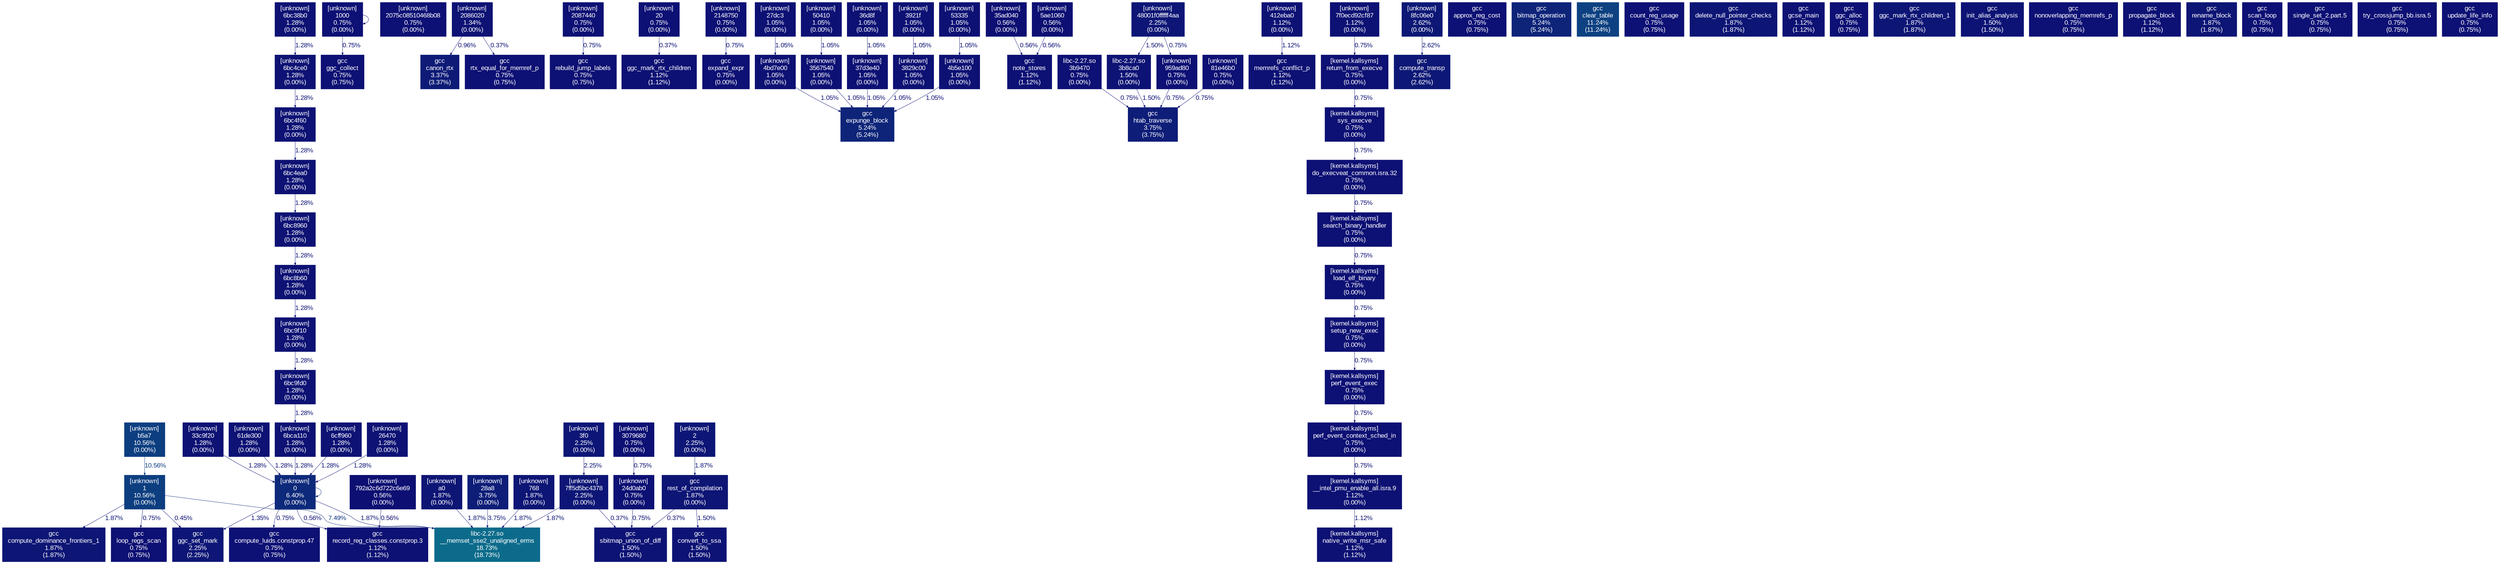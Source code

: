 digraph {
	graph [fontname=Arial, nodesep=0.125, ranksep=0.25];
	node [fontcolor=white, fontname=Arial, height=0, shape=box, style=filled, width=0];
	edge [fontname=Arial];
	"0:[unknown]" [color="#0d297b", fontcolor="#ffffff", fontsize="10.00", label="[unknown]\n0\n6.40%\n(0.00%)"];
	"0:[unknown]" -> "0:[unknown]" [arrowsize="0.35", color="#0d297b", fontcolor="#0d297b", fontsize="10.00", label="", labeldistance="0.50", penwidth="0.50"];
	"0:[unknown]" -> "__memset_sse2_unaligned_erms:/lib64/libc-2.27.so" [arrowsize="0.35", color="#0d1575", fontcolor="#0d1575", fontsize="10.00", label="1.87%", labeldistance="0.50", penwidth="0.50"];
	"0:[unknown]" -> "compute_luids.constprop.47:/scratch/s1576261/spec-prof/install-spec-prof/CPU2006/403.gcc/exe/gcc" [arrowsize="0.35", color="#0d1074", fontcolor="#0d1074", fontsize="10.00", label="0.75%", labeldistance="0.50", penwidth="0.50"];
	"0:[unknown]" -> "ggc_set_mark:/scratch/s1576261/spec-prof/install-spec-prof/CPU2006/403.gcc/exe/gcc" [arrowsize="0.35", color="#0d1274", fontcolor="#0d1274", fontsize="10.00", label="1.35%", labeldistance="0.50", penwidth="0.50"];
	"0:[unknown]" -> "record_reg_classes.constprop.3:/scratch/s1576261/spec-prof/install-spec-prof/CPU2006/403.gcc/exe/gcc" [arrowsize="0.35", color="#0d0f73", fontcolor="#0d0f73", fontsize="10.00", label="0.56%", labeldistance="0.50", penwidth="0.50"];
	"1000:[unknown]" [color="#0d1074", fontcolor="#ffffff", fontsize="10.00", label="[unknown]\n1000\n0.75%\n(0.00%)"];
	"1000:[unknown]" -> "1000:[unknown]" [arrowsize="0.35", color="#0d1074", fontcolor="#0d1074", fontsize="10.00", label="", labeldistance="0.50", penwidth="0.50"];
	"1000:[unknown]" -> "ggc_collect:/scratch/s1576261/spec-prof/install-spec-prof/CPU2006/403.gcc/exe/gcc" [arrowsize="0.35", color="#0d1074", fontcolor="#0d1074", fontsize="10.00", label="0.75%", labeldistance="0.50", penwidth="0.50"];
	"1:[unknown]" [color="#0d3e80", fontcolor="#ffffff", fontsize="10.00", label="[unknown]\n1\n10.56%\n(0.00%)"];
	"1:[unknown]" -> "__memset_sse2_unaligned_erms:/lib64/libc-2.27.so" [arrowsize="0.35", color="#0d2e7c", fontcolor="#0d2e7c", fontsize="10.00", label="7.49%", labeldistance="0.50", penwidth="0.50"];
	"1:[unknown]" -> "compute_dominance_frontiers_1:/scratch/s1576261/spec-prof/install-spec-prof/CPU2006/403.gcc/exe/gcc" [arrowsize="0.35", color="#0d1575", fontcolor="#0d1575", fontsize="10.00", label="1.87%", labeldistance="0.50", penwidth="0.50"];
	"1:[unknown]" -> "ggc_set_mark:/scratch/s1576261/spec-prof/install-spec-prof/CPU2006/403.gcc/exe/gcc" [arrowsize="0.35", color="#0d0f73", fontcolor="#0d0f73", fontsize="10.00", label="0.45%", labeldistance="0.50", penwidth="0.50"];
	"1:[unknown]" -> "loop_regs_scan:/scratch/s1576261/spec-prof/install-spec-prof/CPU2006/403.gcc/exe/gcc" [arrowsize="0.35", color="#0d1074", fontcolor="#0d1074", fontsize="10.00", label="0.75%", labeldistance="0.50", penwidth="0.50"];
	"2075c08510468b08:[unknown]" [color="#0d1074", fontcolor="#ffffff", fontsize="10.00", label="[unknown]\n2075c08510468b08\n0.75%\n(0.00%)"];
	"2086020:[unknown]" [color="#0d1274", fontcolor="#ffffff", fontsize="10.00", label="[unknown]\n2086020\n1.34%\n(0.00%)"];
	"2086020:[unknown]" -> "canon_rtx:/scratch/s1576261/spec-prof/install-spec-prof/CPU2006/403.gcc/exe/gcc" [arrowsize="0.35", color="#0d1174", fontcolor="#0d1174", fontsize="10.00", label="0.96%", labeldistance="0.50", penwidth="0.50"];
	"2086020:[unknown]" -> "rtx_equal_for_memref_p:/scratch/s1576261/spec-prof/install-spec-prof/CPU2006/403.gcc/exe/gcc" [arrowsize="0.35", color="#0d0e73", fontcolor="#0d0e73", fontsize="10.00", label="0.37%", labeldistance="0.50", penwidth="0.50"];
	"2087440:[unknown]" [color="#0d1074", fontcolor="#ffffff", fontsize="10.00", label="[unknown]\n2087440\n0.75%\n(0.00%)"];
	"2087440:[unknown]" -> "rebuild_jump_labels:/scratch/s1576261/spec-prof/install-spec-prof/CPU2006/403.gcc/exe/gcc" [arrowsize="0.35", color="#0d1074", fontcolor="#0d1074", fontsize="10.00", label="0.75%", labeldistance="0.50", penwidth="0.50"];
	"20:[unknown]" [color="#0d1074", fontcolor="#ffffff", fontsize="10.00", label="[unknown]\n20\n0.75%\n(0.00%)"];
	"20:[unknown]" -> "ggc_mark_rtx_children:/scratch/s1576261/spec-prof/install-spec-prof/CPU2006/403.gcc/exe/gcc" [arrowsize="0.35", color="#0d0e73", fontcolor="#0d0e73", fontsize="10.00", label="0.37%", labeldistance="0.50", penwidth="0.50"];
	"2148750:[unknown]" [color="#0d1074", fontcolor="#ffffff", fontsize="10.00", label="[unknown]\n2148750\n0.75%\n(0.00%)"];
	"2148750:[unknown]" -> "expand_expr:/scratch/s1576261/spec-prof/install-spec-prof/CPU2006/403.gcc/exe/gcc" [arrowsize="0.35", color="#0d1074", fontcolor="#0d1074", fontsize="10.00", label="0.75%", labeldistance="0.50", penwidth="0.50"];
	"24d0ab0:[unknown]" [color="#0d1074", fontcolor="#ffffff", fontsize="10.00", label="[unknown]\n24d0ab0\n0.75%\n(0.00%)"];
	"24d0ab0:[unknown]" -> "sbitmap_union_of_diff:/scratch/s1576261/spec-prof/install-spec-prof/CPU2006/403.gcc/exe/gcc" [arrowsize="0.35", color="#0d1074", fontcolor="#0d1074", fontsize="10.00", label="0.75%", labeldistance="0.50", penwidth="0.50"];
	"26470:[unknown]" [color="#0d1274", fontcolor="#ffffff", fontsize="10.00", label="[unknown]\n26470\n1.28%\n(0.00%)"];
	"26470:[unknown]" -> "0:[unknown]" [arrowsize="0.35", color="#0d1274", fontcolor="#0d1274", fontsize="10.00", label="1.28%", labeldistance="0.50", penwidth="0.50"];
	"27dc3:[unknown]" [color="#0d1174", fontcolor="#ffffff", fontsize="10.00", label="[unknown]\n27dc3\n1.05%\n(0.00%)"];
	"27dc3:[unknown]" -> "4bd7e00:[unknown]" [arrowsize="0.35", color="#0d1174", fontcolor="#0d1174", fontsize="10.00", label="1.05%", labeldistance="0.50", penwidth="0.50"];
	"28a8:[unknown]" [color="#0d1d78", fontcolor="#ffffff", fontsize="10.00", label="[unknown]\n28a8\n3.75%\n(0.00%)"];
	"28a8:[unknown]" -> "__memset_sse2_unaligned_erms:/lib64/libc-2.27.so" [arrowsize="0.35", color="#0d1d78", fontcolor="#0d1d78", fontsize="10.00", label="3.75%", labeldistance="0.50", penwidth="0.50"];
	"2:[unknown]" [color="#0d1676", fontcolor="#ffffff", fontsize="10.00", label="[unknown]\n2\n2.25%\n(0.00%)"];
	"2:[unknown]" -> "rest_of_compilation:/scratch/s1576261/spec-prof/install-spec-prof/CPU2006/403.gcc/exe/gcc" [arrowsize="0.35", color="#0d1575", fontcolor="#0d1575", fontsize="10.00", label="1.87%", labeldistance="0.50", penwidth="0.50"];
	"3079680:[unknown]" [color="#0d1074", fontcolor="#ffffff", fontsize="10.00", label="[unknown]\n3079680\n0.75%\n(0.00%)"];
	"3079680:[unknown]" -> "24d0ab0:[unknown]" [arrowsize="0.35", color="#0d1074", fontcolor="#0d1074", fontsize="10.00", label="0.75%", labeldistance="0.50", penwidth="0.50"];
	"33c9f20:[unknown]" [color="#0d1274", fontcolor="#ffffff", fontsize="10.00", label="[unknown]\n33c9f20\n1.28%\n(0.00%)"];
	"33c9f20:[unknown]" -> "0:[unknown]" [arrowsize="0.35", color="#0d1274", fontcolor="#0d1274", fontsize="10.00", label="1.28%", labeldistance="0.50", penwidth="0.50"];
	"3567540:[unknown]" [color="#0d1174", fontcolor="#ffffff", fontsize="10.00", label="[unknown]\n3567540\n1.05%\n(0.00%)"];
	"3567540:[unknown]" -> "expunge_block:/scratch/s1576261/spec-prof/install-spec-prof/CPU2006/403.gcc/exe/gcc" [arrowsize="0.35", color="#0d1174", fontcolor="#0d1174", fontsize="10.00", label="1.05%", labeldistance="0.50", penwidth="0.50"];
	"35ad040:[unknown]" [color="#0d0f73", fontcolor="#ffffff", fontsize="10.00", label="[unknown]\n35ad040\n0.56%\n(0.00%)"];
	"35ad040:[unknown]" -> "note_stores:/scratch/s1576261/spec-prof/install-spec-prof/CPU2006/403.gcc/exe/gcc" [arrowsize="0.35", color="#0d0f73", fontcolor="#0d0f73", fontsize="10.00", label="0.56%", labeldistance="0.50", penwidth="0.50"];
	"36d8f:[unknown]" [color="#0d1174", fontcolor="#ffffff", fontsize="10.00", label="[unknown]\n36d8f\n1.05%\n(0.00%)"];
	"36d8f:[unknown]" -> "37d3e40:[unknown]" [arrowsize="0.35", color="#0d1174", fontcolor="#0d1174", fontsize="10.00", label="1.05%", labeldistance="0.50", penwidth="0.50"];
	"37d3e40:[unknown]" [color="#0d1174", fontcolor="#ffffff", fontsize="10.00", label="[unknown]\n37d3e40\n1.05%\n(0.00%)"];
	"37d3e40:[unknown]" -> "expunge_block:/scratch/s1576261/spec-prof/install-spec-prof/CPU2006/403.gcc/exe/gcc" [arrowsize="0.35", color="#0d1174", fontcolor="#0d1174", fontsize="10.00", label="1.05%", labeldistance="0.50", penwidth="0.50"];
	"3829c00:[unknown]" [color="#0d1174", fontcolor="#ffffff", fontsize="10.00", label="[unknown]\n3829c00\n1.05%\n(0.00%)"];
	"3829c00:[unknown]" -> "expunge_block:/scratch/s1576261/spec-prof/install-spec-prof/CPU2006/403.gcc/exe/gcc" [arrowsize="0.35", color="#0d1174", fontcolor="#0d1174", fontsize="10.00", label="1.05%", labeldistance="0.50", penwidth="0.50"];
	"3921f:[unknown]" [color="#0d1174", fontcolor="#ffffff", fontsize="10.00", label="[unknown]\n3921f\n1.05%\n(0.00%)"];
	"3921f:[unknown]" -> "3829c00:[unknown]" [arrowsize="0.35", color="#0d1174", fontcolor="#0d1174", fontsize="10.00", label="1.05%", labeldistance="0.50", penwidth="0.50"];
	"3b8ca0:/lib64/libc-2.27.so" [color="#0d1375", fontcolor="#ffffff", fontsize="10.00", label="libc-2.27.so\n3b8ca0\n1.50%\n(0.00%)"];
	"3b8ca0:/lib64/libc-2.27.so" -> "htab_traverse:/scratch/s1576261/spec-prof/install-spec-prof/CPU2006/403.gcc/exe/gcc" [arrowsize="0.35", color="#0d1375", fontcolor="#0d1375", fontsize="10.00", label="1.50%", labeldistance="0.50", penwidth="0.50"];
	"3b9470:/lib64/libc-2.27.so" [color="#0d1074", fontcolor="#ffffff", fontsize="10.00", label="libc-2.27.so\n3b9470\n0.75%\n(0.00%)"];
	"3b9470:/lib64/libc-2.27.so" -> "htab_traverse:/scratch/s1576261/spec-prof/install-spec-prof/CPU2006/403.gcc/exe/gcc" [arrowsize="0.35", color="#0d1074", fontcolor="#0d1074", fontsize="10.00", label="0.75%", labeldistance="0.50", penwidth="0.50"];
	"3f0:[unknown]" [color="#0d1676", fontcolor="#ffffff", fontsize="10.00", label="[unknown]\n3f0\n2.25%\n(0.00%)"];
	"3f0:[unknown]" -> "7ff5d5bc4378:[unknown]" [arrowsize="0.35", color="#0d1676", fontcolor="#0d1676", fontsize="10.00", label="2.25%", labeldistance="0.50", penwidth="0.50"];
	"412eba0:[unknown]" [color="#0d1174", fontcolor="#ffffff", fontsize="10.00", label="[unknown]\n412eba0\n1.12%\n(0.00%)"];
	"412eba0:[unknown]" -> "memrefs_conflict_p:/scratch/s1576261/spec-prof/install-spec-prof/CPU2006/403.gcc/exe/gcc" [arrowsize="0.35", color="#0d1174", fontcolor="#0d1174", fontsize="10.00", label="1.12%", labeldistance="0.50", penwidth="0.50"];
	"48001f0ffffff4aa:[unknown]" [color="#0d1676", fontcolor="#ffffff", fontsize="10.00", label="[unknown]\n48001f0ffffff4aa\n2.25%\n(0.00%)"];
	"48001f0ffffff4aa:[unknown]" -> "3b8ca0:/lib64/libc-2.27.so" [arrowsize="0.35", color="#0d1375", fontcolor="#0d1375", fontsize="10.00", label="1.50%", labeldistance="0.50", penwidth="0.50"];
	"48001f0ffffff4aa:[unknown]" -> "959ad80:[unknown]" [arrowsize="0.35", color="#0d1074", fontcolor="#0d1074", fontsize="10.00", label="0.75%", labeldistance="0.50", penwidth="0.50"];
	"4b5e100:[unknown]" [color="#0d1174", fontcolor="#ffffff", fontsize="10.00", label="[unknown]\n4b5e100\n1.05%\n(0.00%)"];
	"4b5e100:[unknown]" -> "expunge_block:/scratch/s1576261/spec-prof/install-spec-prof/CPU2006/403.gcc/exe/gcc" [arrowsize="0.35", color="#0d1174", fontcolor="#0d1174", fontsize="10.00", label="1.05%", labeldistance="0.50", penwidth="0.50"];
	"4bd7e00:[unknown]" [color="#0d1174", fontcolor="#ffffff", fontsize="10.00", label="[unknown]\n4bd7e00\n1.05%\n(0.00%)"];
	"4bd7e00:[unknown]" -> "expunge_block:/scratch/s1576261/spec-prof/install-spec-prof/CPU2006/403.gcc/exe/gcc" [arrowsize="0.35", color="#0d1174", fontcolor="#0d1174", fontsize="10.00", label="1.05%", labeldistance="0.50", penwidth="0.50"];
	"50410:[unknown]" [color="#0d1174", fontcolor="#ffffff", fontsize="10.00", label="[unknown]\n50410\n1.05%\n(0.00%)"];
	"50410:[unknown]" -> "3567540:[unknown]" [arrowsize="0.35", color="#0d1174", fontcolor="#0d1174", fontsize="10.00", label="1.05%", labeldistance="0.50", penwidth="0.50"];
	"53335:[unknown]" [color="#0d1174", fontcolor="#ffffff", fontsize="10.00", label="[unknown]\n53335\n1.05%\n(0.00%)"];
	"53335:[unknown]" -> "4b5e100:[unknown]" [arrowsize="0.35", color="#0d1174", fontcolor="#0d1174", fontsize="10.00", label="1.05%", labeldistance="0.50", penwidth="0.50"];
	"5ae1060:[unknown]" [color="#0d0f73", fontcolor="#ffffff", fontsize="10.00", label="[unknown]\n5ae1060\n0.56%\n(0.00%)"];
	"5ae1060:[unknown]" -> "note_stores:/scratch/s1576261/spec-prof/install-spec-prof/CPU2006/403.gcc/exe/gcc" [arrowsize="0.35", color="#0d0f73", fontcolor="#0d0f73", fontsize="10.00", label="0.56%", labeldistance="0.50", penwidth="0.50"];
	"61de300:[unknown]" [color="#0d1274", fontcolor="#ffffff", fontsize="10.00", label="[unknown]\n61de300\n1.28%\n(0.00%)"];
	"61de300:[unknown]" -> "0:[unknown]" [arrowsize="0.35", color="#0d1274", fontcolor="#0d1274", fontsize="10.00", label="1.28%", labeldistance="0.50", penwidth="0.50"];
	"6bc38b0:[unknown]" [color="#0d1274", fontcolor="#ffffff", fontsize="10.00", label="[unknown]\n6bc38b0\n1.28%\n(0.00%)"];
	"6bc38b0:[unknown]" -> "6bc4ce0:[unknown]" [arrowsize="0.35", color="#0d1274", fontcolor="#0d1274", fontsize="10.00", label="1.28%", labeldistance="0.50", penwidth="0.50"];
	"6bc4ce0:[unknown]" [color="#0d1274", fontcolor="#ffffff", fontsize="10.00", label="[unknown]\n6bc4ce0\n1.28%\n(0.00%)"];
	"6bc4ce0:[unknown]" -> "6bc4f60:[unknown]" [arrowsize="0.35", color="#0d1274", fontcolor="#0d1274", fontsize="10.00", label="1.28%", labeldistance="0.50", penwidth="0.50"];
	"6bc4ea0:[unknown]" [color="#0d1274", fontcolor="#ffffff", fontsize="10.00", label="[unknown]\n6bc4ea0\n1.28%\n(0.00%)"];
	"6bc4ea0:[unknown]" -> "6bc8960:[unknown]" [arrowsize="0.35", color="#0d1274", fontcolor="#0d1274", fontsize="10.00", label="1.28%", labeldistance="0.50", penwidth="0.50"];
	"6bc4f60:[unknown]" [color="#0d1274", fontcolor="#ffffff", fontsize="10.00", label="[unknown]\n6bc4f60\n1.28%\n(0.00%)"];
	"6bc4f60:[unknown]" -> "6bc4ea0:[unknown]" [arrowsize="0.35", color="#0d1274", fontcolor="#0d1274", fontsize="10.00", label="1.28%", labeldistance="0.50", penwidth="0.50"];
	"6bc8960:[unknown]" [color="#0d1274", fontcolor="#ffffff", fontsize="10.00", label="[unknown]\n6bc8960\n1.28%\n(0.00%)"];
	"6bc8960:[unknown]" -> "6bc8b60:[unknown]" [arrowsize="0.35", color="#0d1274", fontcolor="#0d1274", fontsize="10.00", label="1.28%", labeldistance="0.50", penwidth="0.50"];
	"6bc8b60:[unknown]" [color="#0d1274", fontcolor="#ffffff", fontsize="10.00", label="[unknown]\n6bc8b60\n1.28%\n(0.00%)"];
	"6bc8b60:[unknown]" -> "6bc9f10:[unknown]" [arrowsize="0.35", color="#0d1274", fontcolor="#0d1274", fontsize="10.00", label="1.28%", labeldistance="0.50", penwidth="0.50"];
	"6bc9f10:[unknown]" [color="#0d1274", fontcolor="#ffffff", fontsize="10.00", label="[unknown]\n6bc9f10\n1.28%\n(0.00%)"];
	"6bc9f10:[unknown]" -> "6bc9fd0:[unknown]" [arrowsize="0.35", color="#0d1274", fontcolor="#0d1274", fontsize="10.00", label="1.28%", labeldistance="0.50", penwidth="0.50"];
	"6bc9fd0:[unknown]" [color="#0d1274", fontcolor="#ffffff", fontsize="10.00", label="[unknown]\n6bc9fd0\n1.28%\n(0.00%)"];
	"6bc9fd0:[unknown]" -> "6bca110:[unknown]" [arrowsize="0.35", color="#0d1274", fontcolor="#0d1274", fontsize="10.00", label="1.28%", labeldistance="0.50", penwidth="0.50"];
	"6bca110:[unknown]" [color="#0d1274", fontcolor="#ffffff", fontsize="10.00", label="[unknown]\n6bca110\n1.28%\n(0.00%)"];
	"6bca110:[unknown]" -> "0:[unknown]" [arrowsize="0.35", color="#0d1274", fontcolor="#0d1274", fontsize="10.00", label="1.28%", labeldistance="0.50", penwidth="0.50"];
	"6cff960:[unknown]" [color="#0d1274", fontcolor="#ffffff", fontsize="10.00", label="[unknown]\n6cff960\n1.28%\n(0.00%)"];
	"6cff960:[unknown]" -> "0:[unknown]" [arrowsize="0.35", color="#0d1274", fontcolor="#0d1274", fontsize="10.00", label="1.28%", labeldistance="0.50", penwidth="0.50"];
	"768:[unknown]" [color="#0d1575", fontcolor="#ffffff", fontsize="10.00", label="[unknown]\n768\n1.87%\n(0.00%)"];
	"768:[unknown]" -> "__memset_sse2_unaligned_erms:/lib64/libc-2.27.so" [arrowsize="0.35", color="#0d1575", fontcolor="#0d1575", fontsize="10.00", label="1.87%", labeldistance="0.50", penwidth="0.50"];
	"792a2c6d722c6e69:[unknown]" [color="#0d0f73", fontcolor="#ffffff", fontsize="10.00", label="[unknown]\n792a2c6d722c6e69\n0.56%\n(0.00%)"];
	"792a2c6d722c6e69:[unknown]" -> "record_reg_classes.constprop.3:/scratch/s1576261/spec-prof/install-spec-prof/CPU2006/403.gcc/exe/gcc" [arrowsize="0.35", color="#0d0f73", fontcolor="#0d0f73", fontsize="10.00", label="0.56%", labeldistance="0.50", penwidth="0.50"];
	"7f0ecd92cf87:[unknown]" [color="#0d1174", fontcolor="#ffffff", fontsize="10.00", label="[unknown]\n7f0ecd92cf87\n1.12%\n(0.00%)"];
	"7f0ecd92cf87:[unknown]" -> "return_from_execve:[kernel.kallsyms]" [arrowsize="0.35", color="#0d1074", fontcolor="#0d1074", fontsize="10.00", label="0.75%", labeldistance="0.50", penwidth="0.50"];
	"7ff5d5bc4378:[unknown]" [color="#0d1676", fontcolor="#ffffff", fontsize="10.00", label="[unknown]\n7ff5d5bc4378\n2.25%\n(0.00%)"];
	"7ff5d5bc4378:[unknown]" -> "__memset_sse2_unaligned_erms:/lib64/libc-2.27.so" [arrowsize="0.35", color="#0d1575", fontcolor="#0d1575", fontsize="10.00", label="1.87%", labeldistance="0.50", penwidth="0.50"];
	"7ff5d5bc4378:[unknown]" -> "sbitmap_union_of_diff:/scratch/s1576261/spec-prof/install-spec-prof/CPU2006/403.gcc/exe/gcc" [arrowsize="0.35", color="#0d0e73", fontcolor="#0d0e73", fontsize="10.00", label="0.37%", labeldistance="0.50", penwidth="0.50"];
	"81e46b0:[unknown]" [color="#0d1074", fontcolor="#ffffff", fontsize="10.00", label="[unknown]\n81e46b0\n0.75%\n(0.00%)"];
	"81e46b0:[unknown]" -> "htab_traverse:/scratch/s1576261/spec-prof/install-spec-prof/CPU2006/403.gcc/exe/gcc" [arrowsize="0.35", color="#0d1074", fontcolor="#0d1074", fontsize="10.00", label="0.75%", labeldistance="0.50", penwidth="0.50"];
	"8fc06e0:[unknown]" [color="#0d1876", fontcolor="#ffffff", fontsize="10.00", label="[unknown]\n8fc06e0\n2.62%\n(0.00%)"];
	"8fc06e0:[unknown]" -> "compute_transp:/scratch/s1576261/spec-prof/install-spec-prof/CPU2006/403.gcc/exe/gcc" [arrowsize="0.35", color="#0d1876", fontcolor="#0d1876", fontsize="10.00", label="2.62%", labeldistance="0.50", penwidth="0.50"];
	"959ad80:[unknown]" [color="#0d1074", fontcolor="#ffffff", fontsize="10.00", label="[unknown]\n959ad80\n0.75%\n(0.00%)"];
	"959ad80:[unknown]" -> "htab_traverse:/scratch/s1576261/spec-prof/install-spec-prof/CPU2006/403.gcc/exe/gcc" [arrowsize="0.35", color="#0d1074", fontcolor="#0d1074", fontsize="10.00", label="0.75%", labeldistance="0.50", penwidth="0.50"];
	"__intel_pmu_enable_all.isra.9:[kernel.kallsyms]" [color="#0d1174", fontcolor="#ffffff", fontsize="10.00", label="[kernel.kallsyms]\n__intel_pmu_enable_all.isra.9\n1.12%\n(0.00%)"];
	"__intel_pmu_enable_all.isra.9:[kernel.kallsyms]" -> "native_write_msr_safe:[kernel.kallsyms]" [arrowsize="0.35", color="#0d1174", fontcolor="#0d1174", fontsize="10.00", label="1.12%", labeldistance="0.50", penwidth="0.50"];
	"__memset_sse2_unaligned_erms:/lib64/libc-2.27.so" [color="#0c6b8b", fontcolor="#ffffff", fontsize="10.00", label="libc-2.27.so\n__memset_sse2_unaligned_erms\n18.73%\n(18.73%)"];
	"a0:[unknown]" [color="#0d1575", fontcolor="#ffffff", fontsize="10.00", label="[unknown]\na0\n1.87%\n(0.00%)"];
	"a0:[unknown]" -> "__memset_sse2_unaligned_erms:/lib64/libc-2.27.so" [arrowsize="0.35", color="#0d1575", fontcolor="#0d1575", fontsize="10.00", label="1.87%", labeldistance="0.50", penwidth="0.50"];
	"approx_reg_cost:/scratch/s1576261/spec-prof/install-spec-prof/CPU2006/403.gcc/exe/gcc" [color="#0d1074", fontcolor="#ffffff", fontsize="10.00", label="gcc\napprox_reg_cost\n0.75%\n(0.75%)"];
	"b5a7:[unknown]" [color="#0d3e80", fontcolor="#ffffff", fontsize="10.00", label="[unknown]\nb5a7\n10.56%\n(0.00%)"];
	"b5a7:[unknown]" -> "1:[unknown]" [arrowsize="0.35", color="#0d3e80", fontcolor="#0d3e80", fontsize="10.00", label="10.56%", labeldistance="0.50", penwidth="0.50"];
	"bitmap_operation:/scratch/s1576261/spec-prof/install-spec-prof/CPU2006/403.gcc/exe/gcc" [color="#0d2479", fontcolor="#ffffff", fontsize="10.00", label="gcc\nbitmap_operation\n5.24%\n(5.24%)"];
	"canon_rtx:/scratch/s1576261/spec-prof/install-spec-prof/CPU2006/403.gcc/exe/gcc" [color="#0d1b77", fontcolor="#ffffff", fontsize="10.00", label="gcc\ncanon_rtx\n3.37%\n(3.37%)"];
	"clear_table:/scratch/s1576261/spec-prof/install-spec-prof/CPU2006/403.gcc/exe/gcc" [color="#0d4181", fontcolor="#ffffff", fontsize="10.00", label="gcc\nclear_table\n11.24%\n(11.24%)"];
	"compute_dominance_frontiers_1:/scratch/s1576261/spec-prof/install-spec-prof/CPU2006/403.gcc/exe/gcc" [color="#0d1575", fontcolor="#ffffff", fontsize="10.00", label="gcc\ncompute_dominance_frontiers_1\n1.87%\n(1.87%)"];
	"compute_luids.constprop.47:/scratch/s1576261/spec-prof/install-spec-prof/CPU2006/403.gcc/exe/gcc" [color="#0d1074", fontcolor="#ffffff", fontsize="10.00", label="gcc\ncompute_luids.constprop.47\n0.75%\n(0.75%)"];
	"compute_transp:/scratch/s1576261/spec-prof/install-spec-prof/CPU2006/403.gcc/exe/gcc" [color="#0d1876", fontcolor="#ffffff", fontsize="10.00", label="gcc\ncompute_transp\n2.62%\n(2.62%)"];
	"convert_to_ssa:/scratch/s1576261/spec-prof/install-spec-prof/CPU2006/403.gcc/exe/gcc" [color="#0d1375", fontcolor="#ffffff", fontsize="10.00", label="gcc\nconvert_to_ssa\n1.50%\n(1.50%)"];
	"count_reg_usage:/scratch/s1576261/spec-prof/install-spec-prof/CPU2006/403.gcc/exe/gcc" [color="#0d1074", fontcolor="#ffffff", fontsize="10.00", label="gcc\ncount_reg_usage\n0.75%\n(0.75%)"];
	"delete_null_pointer_checks:/scratch/s1576261/spec-prof/install-spec-prof/CPU2006/403.gcc/exe/gcc" [color="#0d1575", fontcolor="#ffffff", fontsize="10.00", label="gcc\ndelete_null_pointer_checks\n1.87%\n(1.87%)"];
	"do_execveat_common.isra.32:[kernel.kallsyms]" [color="#0d1074", fontcolor="#ffffff", fontsize="10.00", label="[kernel.kallsyms]\ndo_execveat_common.isra.32\n0.75%\n(0.00%)"];
	"do_execveat_common.isra.32:[kernel.kallsyms]" -> "search_binary_handler:[kernel.kallsyms]" [arrowsize="0.35", color="#0d1074", fontcolor="#0d1074", fontsize="10.00", label="0.75%", labeldistance="0.50", penwidth="0.50"];
	"expand_expr:/scratch/s1576261/spec-prof/install-spec-prof/CPU2006/403.gcc/exe/gcc" [color="#0d1074", fontcolor="#ffffff", fontsize="10.00", label="gcc\nexpand_expr\n0.75%\n(0.00%)"];
	"expunge_block:/scratch/s1576261/spec-prof/install-spec-prof/CPU2006/403.gcc/exe/gcc" [color="#0d2479", fontcolor="#ffffff", fontsize="10.00", label="gcc\nexpunge_block\n5.24%\n(5.24%)"];
	"gcse_main:/scratch/s1576261/spec-prof/install-spec-prof/CPU2006/403.gcc/exe/gcc" [color="#0d1174", fontcolor="#ffffff", fontsize="10.00", label="gcc\ngcse_main\n1.12%\n(1.12%)"];
	"ggc_alloc:/scratch/s1576261/spec-prof/install-spec-prof/CPU2006/403.gcc/exe/gcc" [color="#0d1074", fontcolor="#ffffff", fontsize="10.00", label="gcc\nggc_alloc\n0.75%\n(0.75%)"];
	"ggc_collect:/scratch/s1576261/spec-prof/install-spec-prof/CPU2006/403.gcc/exe/gcc" [color="#0d1074", fontcolor="#ffffff", fontsize="10.00", label="gcc\nggc_collect\n0.75%\n(0.75%)"];
	"ggc_mark_rtx_children:/scratch/s1576261/spec-prof/install-spec-prof/CPU2006/403.gcc/exe/gcc" [color="#0d1174", fontcolor="#ffffff", fontsize="10.00", label="gcc\nggc_mark_rtx_children\n1.12%\n(1.12%)"];
	"ggc_mark_rtx_children_1:/scratch/s1576261/spec-prof/install-spec-prof/CPU2006/403.gcc/exe/gcc" [color="#0d1575", fontcolor="#ffffff", fontsize="10.00", label="gcc\nggc_mark_rtx_children_1\n1.87%\n(1.87%)"];
	"ggc_set_mark:/scratch/s1576261/spec-prof/install-spec-prof/CPU2006/403.gcc/exe/gcc" [color="#0d1676", fontcolor="#ffffff", fontsize="10.00", label="gcc\nggc_set_mark\n2.25%\n(2.25%)"];
	"htab_traverse:/scratch/s1576261/spec-prof/install-spec-prof/CPU2006/403.gcc/exe/gcc" [color="#0d1d78", fontcolor="#ffffff", fontsize="10.00", label="gcc\nhtab_traverse\n3.75%\n(3.75%)"];
	"init_alias_analysis:/scratch/s1576261/spec-prof/install-spec-prof/CPU2006/403.gcc/exe/gcc" [color="#0d1375", fontcolor="#ffffff", fontsize="10.00", label="gcc\ninit_alias_analysis\n1.50%\n(1.50%)"];
	"load_elf_binary:[kernel.kallsyms]" [color="#0d1074", fontcolor="#ffffff", fontsize="10.00", label="[kernel.kallsyms]\nload_elf_binary\n0.75%\n(0.00%)"];
	"load_elf_binary:[kernel.kallsyms]" -> "setup_new_exec:[kernel.kallsyms]" [arrowsize="0.35", color="#0d1074", fontcolor="#0d1074", fontsize="10.00", label="0.75%", labeldistance="0.50", penwidth="0.50"];
	"loop_regs_scan:/scratch/s1576261/spec-prof/install-spec-prof/CPU2006/403.gcc/exe/gcc" [color="#0d1074", fontcolor="#ffffff", fontsize="10.00", label="gcc\nloop_regs_scan\n0.75%\n(0.75%)"];
	"memrefs_conflict_p:/scratch/s1576261/spec-prof/install-spec-prof/CPU2006/403.gcc/exe/gcc" [color="#0d1174", fontcolor="#ffffff", fontsize="10.00", label="gcc\nmemrefs_conflict_p\n1.12%\n(1.12%)"];
	"native_write_msr_safe:[kernel.kallsyms]" [color="#0d1174", fontcolor="#ffffff", fontsize="10.00", label="[kernel.kallsyms]\nnative_write_msr_safe\n1.12%\n(1.12%)"];
	"nonoverlapping_memrefs_p:/scratch/s1576261/spec-prof/install-spec-prof/CPU2006/403.gcc/exe/gcc" [color="#0d1074", fontcolor="#ffffff", fontsize="10.00", label="gcc\nnonoverlapping_memrefs_p\n0.75%\n(0.75%)"];
	"note_stores:/scratch/s1576261/spec-prof/install-spec-prof/CPU2006/403.gcc/exe/gcc" [color="#0d1174", fontcolor="#ffffff", fontsize="10.00", label="gcc\nnote_stores\n1.12%\n(1.12%)"];
	"perf_event_context_sched_in:[kernel.kallsyms]" [color="#0d1074", fontcolor="#ffffff", fontsize="10.00", label="[kernel.kallsyms]\nperf_event_context_sched_in\n0.75%\n(0.00%)"];
	"perf_event_context_sched_in:[kernel.kallsyms]" -> "__intel_pmu_enable_all.isra.9:[kernel.kallsyms]" [arrowsize="0.35", color="#0d1074", fontcolor="#0d1074", fontsize="10.00", label="0.75%", labeldistance="0.50", penwidth="0.50"];
	"perf_event_exec:[kernel.kallsyms]" [color="#0d1074", fontcolor="#ffffff", fontsize="10.00", label="[kernel.kallsyms]\nperf_event_exec\n0.75%\n(0.00%)"];
	"perf_event_exec:[kernel.kallsyms]" -> "perf_event_context_sched_in:[kernel.kallsyms]" [arrowsize="0.35", color="#0d1074", fontcolor="#0d1074", fontsize="10.00", label="0.75%", labeldistance="0.50", penwidth="0.50"];
	"propagate_block:/scratch/s1576261/spec-prof/install-spec-prof/CPU2006/403.gcc/exe/gcc" [color="#0d1174", fontcolor="#ffffff", fontsize="10.00", label="gcc\npropagate_block\n1.12%\n(1.12%)"];
	"rebuild_jump_labels:/scratch/s1576261/spec-prof/install-spec-prof/CPU2006/403.gcc/exe/gcc" [color="#0d1074", fontcolor="#ffffff", fontsize="10.00", label="gcc\nrebuild_jump_labels\n0.75%\n(0.75%)"];
	"record_reg_classes.constprop.3:/scratch/s1576261/spec-prof/install-spec-prof/CPU2006/403.gcc/exe/gcc" [color="#0d1174", fontcolor="#ffffff", fontsize="10.00", label="gcc\nrecord_reg_classes.constprop.3\n1.12%\n(1.12%)"];
	"rename_block:/scratch/s1576261/spec-prof/install-spec-prof/CPU2006/403.gcc/exe/gcc" [color="#0d1575", fontcolor="#ffffff", fontsize="10.00", label="gcc\nrename_block\n1.87%\n(1.87%)"];
	"rest_of_compilation:/scratch/s1576261/spec-prof/install-spec-prof/CPU2006/403.gcc/exe/gcc" [color="#0d1575", fontcolor="#ffffff", fontsize="10.00", label="gcc\nrest_of_compilation\n1.87%\n(0.00%)"];
	"rest_of_compilation:/scratch/s1576261/spec-prof/install-spec-prof/CPU2006/403.gcc/exe/gcc" -> "convert_to_ssa:/scratch/s1576261/spec-prof/install-spec-prof/CPU2006/403.gcc/exe/gcc" [arrowsize="0.35", color="#0d1375", fontcolor="#0d1375", fontsize="10.00", label="1.50%", labeldistance="0.50", penwidth="0.50"];
	"rest_of_compilation:/scratch/s1576261/spec-prof/install-spec-prof/CPU2006/403.gcc/exe/gcc" -> "sbitmap_union_of_diff:/scratch/s1576261/spec-prof/install-spec-prof/CPU2006/403.gcc/exe/gcc" [arrowsize="0.35", color="#0d0e73", fontcolor="#0d0e73", fontsize="10.00", label="0.37%", labeldistance="0.50", penwidth="0.50"];
	"return_from_execve:[kernel.kallsyms]" [color="#0d1074", fontcolor="#ffffff", fontsize="10.00", label="[kernel.kallsyms]\nreturn_from_execve\n0.75%\n(0.00%)"];
	"return_from_execve:[kernel.kallsyms]" -> "sys_execve:[kernel.kallsyms]" [arrowsize="0.35", color="#0d1074", fontcolor="#0d1074", fontsize="10.00", label="0.75%", labeldistance="0.50", penwidth="0.50"];
	"rtx_equal_for_memref_p:/scratch/s1576261/spec-prof/install-spec-prof/CPU2006/403.gcc/exe/gcc" [color="#0d1074", fontcolor="#ffffff", fontsize="10.00", label="gcc\nrtx_equal_for_memref_p\n0.75%\n(0.75%)"];
	"sbitmap_union_of_diff:/scratch/s1576261/spec-prof/install-spec-prof/CPU2006/403.gcc/exe/gcc" [color="#0d1375", fontcolor="#ffffff", fontsize="10.00", label="gcc\nsbitmap_union_of_diff\n1.50%\n(1.50%)"];
	"scan_loop:/scratch/s1576261/spec-prof/install-spec-prof/CPU2006/403.gcc/exe/gcc" [color="#0d1074", fontcolor="#ffffff", fontsize="10.00", label="gcc\nscan_loop\n0.75%\n(0.75%)"];
	"search_binary_handler:[kernel.kallsyms]" [color="#0d1074", fontcolor="#ffffff", fontsize="10.00", label="[kernel.kallsyms]\nsearch_binary_handler\n0.75%\n(0.00%)"];
	"search_binary_handler:[kernel.kallsyms]" -> "load_elf_binary:[kernel.kallsyms]" [arrowsize="0.35", color="#0d1074", fontcolor="#0d1074", fontsize="10.00", label="0.75%", labeldistance="0.50", penwidth="0.50"];
	"setup_new_exec:[kernel.kallsyms]" [color="#0d1074", fontcolor="#ffffff", fontsize="10.00", label="[kernel.kallsyms]\nsetup_new_exec\n0.75%\n(0.00%)"];
	"setup_new_exec:[kernel.kallsyms]" -> "perf_event_exec:[kernel.kallsyms]" [arrowsize="0.35", color="#0d1074", fontcolor="#0d1074", fontsize="10.00", label="0.75%", labeldistance="0.50", penwidth="0.50"];
	"single_set_2.part.5:/scratch/s1576261/spec-prof/install-spec-prof/CPU2006/403.gcc/exe/gcc" [color="#0d1074", fontcolor="#ffffff", fontsize="10.00", label="gcc\nsingle_set_2.part.5\n0.75%\n(0.75%)"];
	"sys_execve:[kernel.kallsyms]" [color="#0d1074", fontcolor="#ffffff", fontsize="10.00", label="[kernel.kallsyms]\nsys_execve\n0.75%\n(0.00%)"];
	"sys_execve:[kernel.kallsyms]" -> "do_execveat_common.isra.32:[kernel.kallsyms]" [arrowsize="0.35", color="#0d1074", fontcolor="#0d1074", fontsize="10.00", label="0.75%", labeldistance="0.50", penwidth="0.50"];
	"try_crossjump_bb.isra.5:/scratch/s1576261/spec-prof/install-spec-prof/CPU2006/403.gcc/exe/gcc" [color="#0d1074", fontcolor="#ffffff", fontsize="10.00", label="gcc\ntry_crossjump_bb.isra.5\n0.75%\n(0.75%)"];
	"update_life_info:/scratch/s1576261/spec-prof/install-spec-prof/CPU2006/403.gcc/exe/gcc" [color="#0d1074", fontcolor="#ffffff", fontsize="10.00", label="gcc\nupdate_life_info\n0.75%\n(0.75%)"];
}
